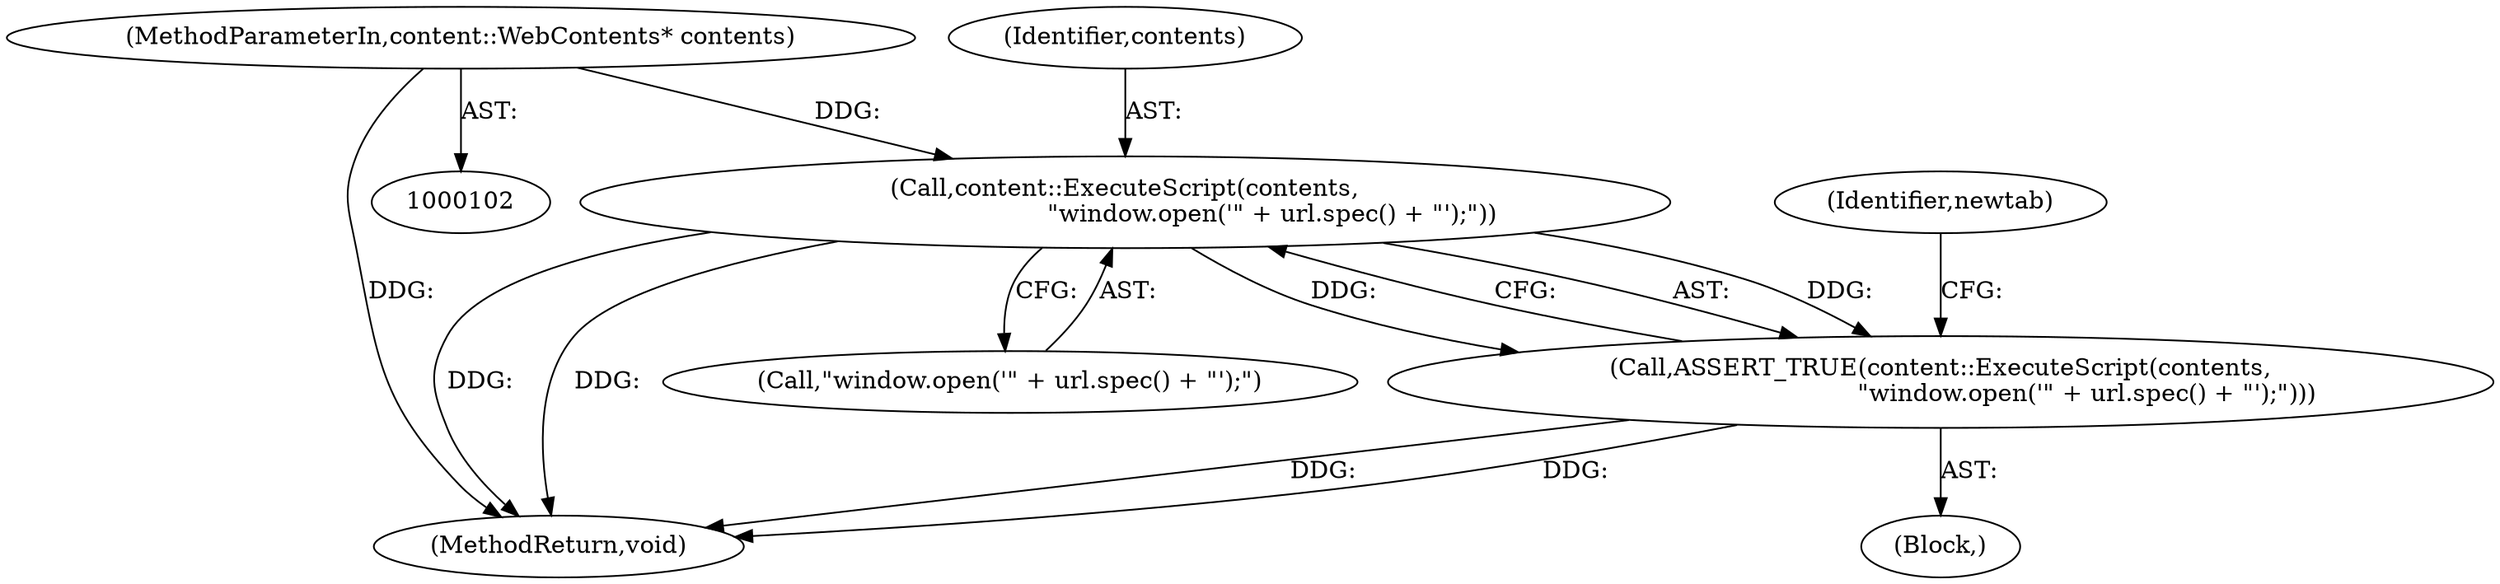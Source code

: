 digraph "0_Chrome_f1afce25b3f94d8bddec69b08ffbc29b989ad844_1@pointer" {
"1000111" [label="(Call,content::ExecuteScript(contents,\n                                      \"window.open('\" + url.spec() + \"');\"))"];
"1000103" [label="(MethodParameterIn,content::WebContents* contents)"];
"1000110" [label="(Call,ASSERT_TRUE(content::ExecuteScript(contents,\n                                      \"window.open('\" + url.spec() + \"');\")))"];
"1000108" [label="(Block,)"];
"1000111" [label="(Call,content::ExecuteScript(contents,\n                                      \"window.open('\" + url.spec() + \"');\"))"];
"1000103" [label="(MethodParameterIn,content::WebContents* contents)"];
"1000112" [label="(Identifier,contents)"];
"1000110" [label="(Call,ASSERT_TRUE(content::ExecuteScript(contents,\n                                      \"window.open('\" + url.spec() + \"');\")))"];
"1000163" [label="(MethodReturn,void)"];
"1000113" [label="(Call,\"window.open('\" + url.spec() + \"');\")"];
"1000120" [label="(Identifier,newtab)"];
"1000111" -> "1000110"  [label="AST: "];
"1000111" -> "1000113"  [label="CFG: "];
"1000112" -> "1000111"  [label="AST: "];
"1000113" -> "1000111"  [label="AST: "];
"1000110" -> "1000111"  [label="CFG: "];
"1000111" -> "1000163"  [label="DDG: "];
"1000111" -> "1000163"  [label="DDG: "];
"1000111" -> "1000110"  [label="DDG: "];
"1000111" -> "1000110"  [label="DDG: "];
"1000103" -> "1000111"  [label="DDG: "];
"1000103" -> "1000102"  [label="AST: "];
"1000103" -> "1000163"  [label="DDG: "];
"1000110" -> "1000108"  [label="AST: "];
"1000120" -> "1000110"  [label="CFG: "];
"1000110" -> "1000163"  [label="DDG: "];
"1000110" -> "1000163"  [label="DDG: "];
}
